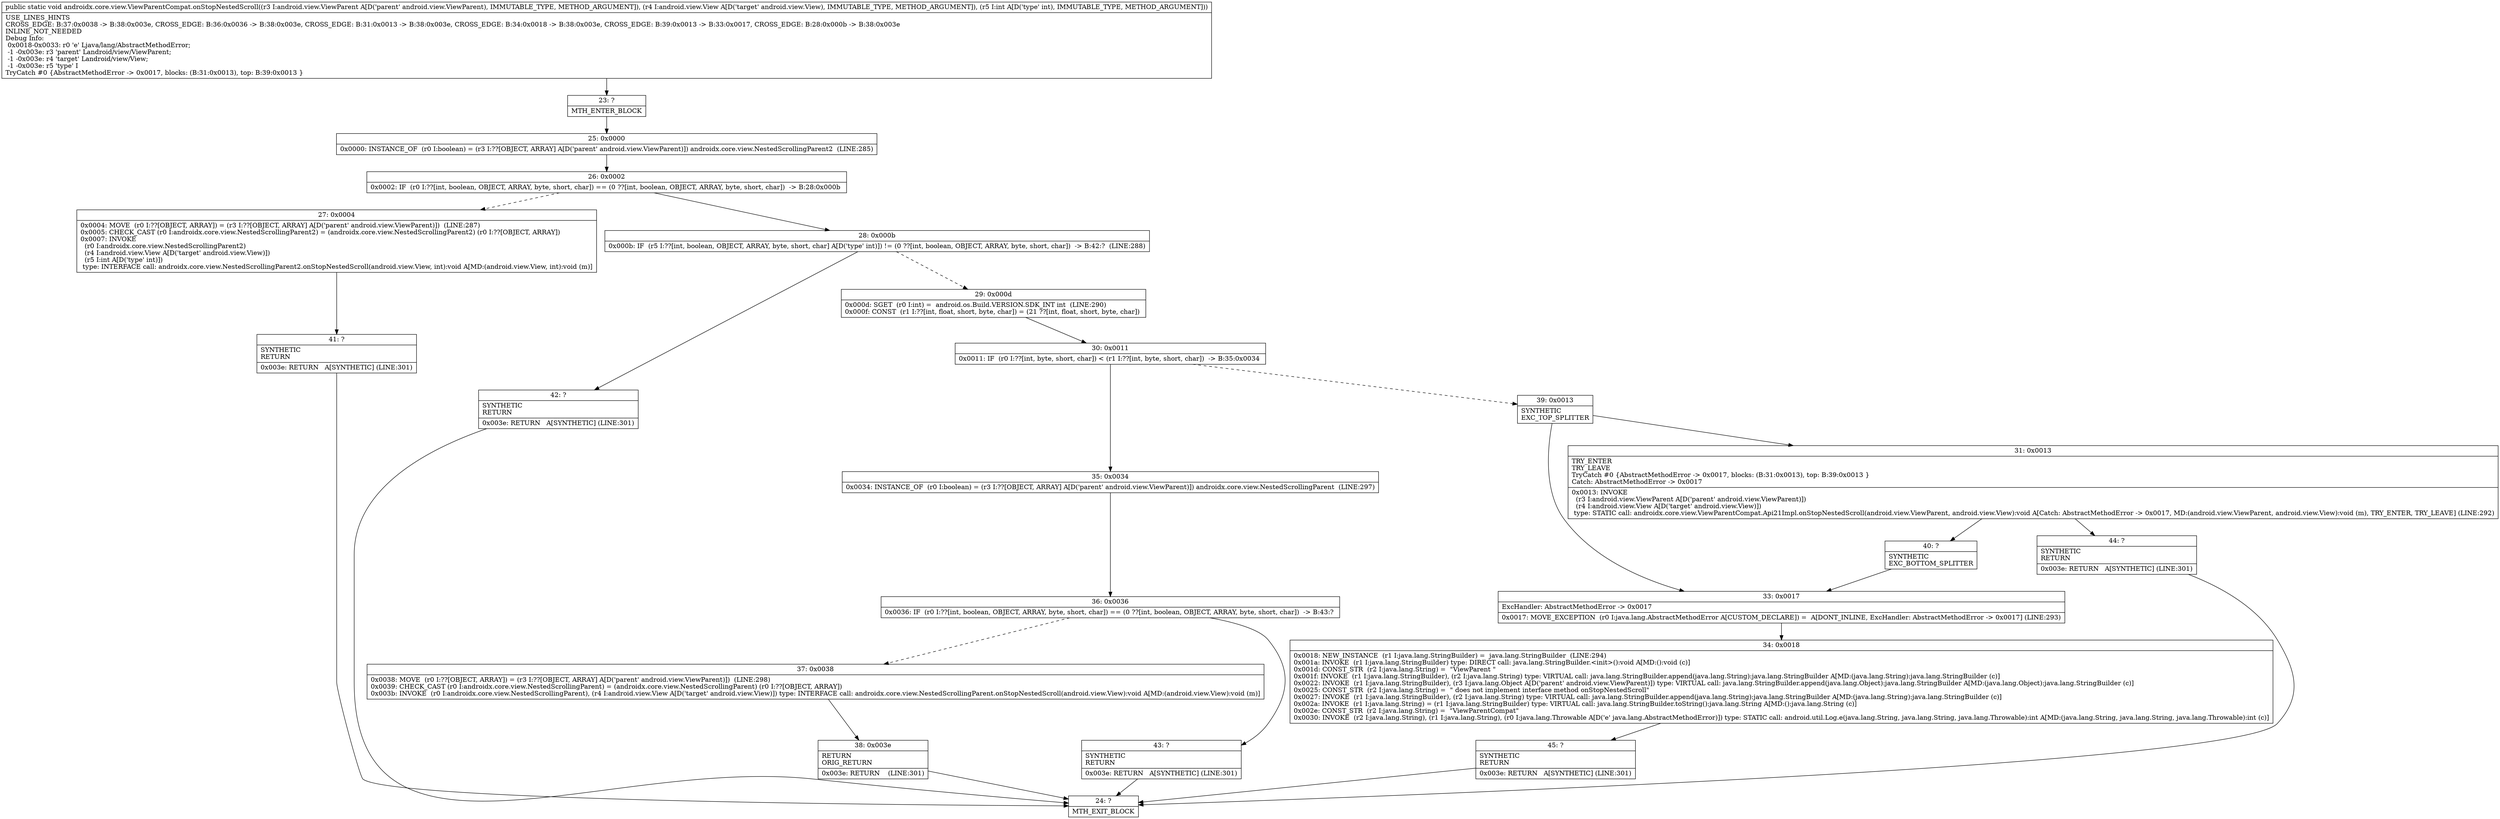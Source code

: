 digraph "CFG forandroidx.core.view.ViewParentCompat.onStopNestedScroll(Landroid\/view\/ViewParent;Landroid\/view\/View;I)V" {
Node_23 [shape=record,label="{23\:\ ?|MTH_ENTER_BLOCK\l}"];
Node_25 [shape=record,label="{25\:\ 0x0000|0x0000: INSTANCE_OF  (r0 I:boolean) = (r3 I:??[OBJECT, ARRAY] A[D('parent' android.view.ViewParent)]) androidx.core.view.NestedScrollingParent2  (LINE:285)\l}"];
Node_26 [shape=record,label="{26\:\ 0x0002|0x0002: IF  (r0 I:??[int, boolean, OBJECT, ARRAY, byte, short, char]) == (0 ??[int, boolean, OBJECT, ARRAY, byte, short, char])  \-\> B:28:0x000b \l}"];
Node_27 [shape=record,label="{27\:\ 0x0004|0x0004: MOVE  (r0 I:??[OBJECT, ARRAY]) = (r3 I:??[OBJECT, ARRAY] A[D('parent' android.view.ViewParent)])  (LINE:287)\l0x0005: CHECK_CAST (r0 I:androidx.core.view.NestedScrollingParent2) = (androidx.core.view.NestedScrollingParent2) (r0 I:??[OBJECT, ARRAY]) \l0x0007: INVOKE  \l  (r0 I:androidx.core.view.NestedScrollingParent2)\l  (r4 I:android.view.View A[D('target' android.view.View)])\l  (r5 I:int A[D('type' int)])\l type: INTERFACE call: androidx.core.view.NestedScrollingParent2.onStopNestedScroll(android.view.View, int):void A[MD:(android.view.View, int):void (m)]\l}"];
Node_41 [shape=record,label="{41\:\ ?|SYNTHETIC\lRETURN\l|0x003e: RETURN   A[SYNTHETIC] (LINE:301)\l}"];
Node_24 [shape=record,label="{24\:\ ?|MTH_EXIT_BLOCK\l}"];
Node_28 [shape=record,label="{28\:\ 0x000b|0x000b: IF  (r5 I:??[int, boolean, OBJECT, ARRAY, byte, short, char] A[D('type' int)]) != (0 ??[int, boolean, OBJECT, ARRAY, byte, short, char])  \-\> B:42:?  (LINE:288)\l}"];
Node_29 [shape=record,label="{29\:\ 0x000d|0x000d: SGET  (r0 I:int) =  android.os.Build.VERSION.SDK_INT int  (LINE:290)\l0x000f: CONST  (r1 I:??[int, float, short, byte, char]) = (21 ??[int, float, short, byte, char]) \l}"];
Node_30 [shape=record,label="{30\:\ 0x0011|0x0011: IF  (r0 I:??[int, byte, short, char]) \< (r1 I:??[int, byte, short, char])  \-\> B:35:0x0034 \l}"];
Node_35 [shape=record,label="{35\:\ 0x0034|0x0034: INSTANCE_OF  (r0 I:boolean) = (r3 I:??[OBJECT, ARRAY] A[D('parent' android.view.ViewParent)]) androidx.core.view.NestedScrollingParent  (LINE:297)\l}"];
Node_36 [shape=record,label="{36\:\ 0x0036|0x0036: IF  (r0 I:??[int, boolean, OBJECT, ARRAY, byte, short, char]) == (0 ??[int, boolean, OBJECT, ARRAY, byte, short, char])  \-\> B:43:? \l}"];
Node_37 [shape=record,label="{37\:\ 0x0038|0x0038: MOVE  (r0 I:??[OBJECT, ARRAY]) = (r3 I:??[OBJECT, ARRAY] A[D('parent' android.view.ViewParent)])  (LINE:298)\l0x0039: CHECK_CAST (r0 I:androidx.core.view.NestedScrollingParent) = (androidx.core.view.NestedScrollingParent) (r0 I:??[OBJECT, ARRAY]) \l0x003b: INVOKE  (r0 I:androidx.core.view.NestedScrollingParent), (r4 I:android.view.View A[D('target' android.view.View)]) type: INTERFACE call: androidx.core.view.NestedScrollingParent.onStopNestedScroll(android.view.View):void A[MD:(android.view.View):void (m)]\l}"];
Node_38 [shape=record,label="{38\:\ 0x003e|RETURN\lORIG_RETURN\l|0x003e: RETURN    (LINE:301)\l}"];
Node_43 [shape=record,label="{43\:\ ?|SYNTHETIC\lRETURN\l|0x003e: RETURN   A[SYNTHETIC] (LINE:301)\l}"];
Node_39 [shape=record,label="{39\:\ 0x0013|SYNTHETIC\lEXC_TOP_SPLITTER\l}"];
Node_31 [shape=record,label="{31\:\ 0x0013|TRY_ENTER\lTRY_LEAVE\lTryCatch #0 \{AbstractMethodError \-\> 0x0017, blocks: (B:31:0x0013), top: B:39:0x0013 \}\lCatch: AbstractMethodError \-\> 0x0017\l|0x0013: INVOKE  \l  (r3 I:android.view.ViewParent A[D('parent' android.view.ViewParent)])\l  (r4 I:android.view.View A[D('target' android.view.View)])\l type: STATIC call: androidx.core.view.ViewParentCompat.Api21Impl.onStopNestedScroll(android.view.ViewParent, android.view.View):void A[Catch: AbstractMethodError \-\> 0x0017, MD:(android.view.ViewParent, android.view.View):void (m), TRY_ENTER, TRY_LEAVE] (LINE:292)\l}"];
Node_40 [shape=record,label="{40\:\ ?|SYNTHETIC\lEXC_BOTTOM_SPLITTER\l}"];
Node_44 [shape=record,label="{44\:\ ?|SYNTHETIC\lRETURN\l|0x003e: RETURN   A[SYNTHETIC] (LINE:301)\l}"];
Node_33 [shape=record,label="{33\:\ 0x0017|ExcHandler: AbstractMethodError \-\> 0x0017\l|0x0017: MOVE_EXCEPTION  (r0 I:java.lang.AbstractMethodError A[CUSTOM_DECLARE]) =  A[DONT_INLINE, ExcHandler: AbstractMethodError \-\> 0x0017] (LINE:293)\l}"];
Node_34 [shape=record,label="{34\:\ 0x0018|0x0018: NEW_INSTANCE  (r1 I:java.lang.StringBuilder) =  java.lang.StringBuilder  (LINE:294)\l0x001a: INVOKE  (r1 I:java.lang.StringBuilder) type: DIRECT call: java.lang.StringBuilder.\<init\>():void A[MD:():void (c)]\l0x001d: CONST_STR  (r2 I:java.lang.String) =  \"ViewParent \" \l0x001f: INVOKE  (r1 I:java.lang.StringBuilder), (r2 I:java.lang.String) type: VIRTUAL call: java.lang.StringBuilder.append(java.lang.String):java.lang.StringBuilder A[MD:(java.lang.String):java.lang.StringBuilder (c)]\l0x0022: INVOKE  (r1 I:java.lang.StringBuilder), (r3 I:java.lang.Object A[D('parent' android.view.ViewParent)]) type: VIRTUAL call: java.lang.StringBuilder.append(java.lang.Object):java.lang.StringBuilder A[MD:(java.lang.Object):java.lang.StringBuilder (c)]\l0x0025: CONST_STR  (r2 I:java.lang.String) =  \" does not implement interface method onStopNestedScroll\" \l0x0027: INVOKE  (r1 I:java.lang.StringBuilder), (r2 I:java.lang.String) type: VIRTUAL call: java.lang.StringBuilder.append(java.lang.String):java.lang.StringBuilder A[MD:(java.lang.String):java.lang.StringBuilder (c)]\l0x002a: INVOKE  (r1 I:java.lang.String) = (r1 I:java.lang.StringBuilder) type: VIRTUAL call: java.lang.StringBuilder.toString():java.lang.String A[MD:():java.lang.String (c)]\l0x002e: CONST_STR  (r2 I:java.lang.String) =  \"ViewParentCompat\" \l0x0030: INVOKE  (r2 I:java.lang.String), (r1 I:java.lang.String), (r0 I:java.lang.Throwable A[D('e' java.lang.AbstractMethodError)]) type: STATIC call: android.util.Log.e(java.lang.String, java.lang.String, java.lang.Throwable):int A[MD:(java.lang.String, java.lang.String, java.lang.Throwable):int (c)]\l}"];
Node_45 [shape=record,label="{45\:\ ?|SYNTHETIC\lRETURN\l|0x003e: RETURN   A[SYNTHETIC] (LINE:301)\l}"];
Node_42 [shape=record,label="{42\:\ ?|SYNTHETIC\lRETURN\l|0x003e: RETURN   A[SYNTHETIC] (LINE:301)\l}"];
MethodNode[shape=record,label="{public static void androidx.core.view.ViewParentCompat.onStopNestedScroll((r3 I:android.view.ViewParent A[D('parent' android.view.ViewParent), IMMUTABLE_TYPE, METHOD_ARGUMENT]), (r4 I:android.view.View A[D('target' android.view.View), IMMUTABLE_TYPE, METHOD_ARGUMENT]), (r5 I:int A[D('type' int), IMMUTABLE_TYPE, METHOD_ARGUMENT]))  | USE_LINES_HINTS\lCROSS_EDGE: B:37:0x0038 \-\> B:38:0x003e, CROSS_EDGE: B:36:0x0036 \-\> B:38:0x003e, CROSS_EDGE: B:31:0x0013 \-\> B:38:0x003e, CROSS_EDGE: B:34:0x0018 \-\> B:38:0x003e, CROSS_EDGE: B:39:0x0013 \-\> B:33:0x0017, CROSS_EDGE: B:28:0x000b \-\> B:38:0x003e\lINLINE_NOT_NEEDED\lDebug Info:\l  0x0018\-0x0033: r0 'e' Ljava\/lang\/AbstractMethodError;\l  \-1 \-0x003e: r3 'parent' Landroid\/view\/ViewParent;\l  \-1 \-0x003e: r4 'target' Landroid\/view\/View;\l  \-1 \-0x003e: r5 'type' I\lTryCatch #0 \{AbstractMethodError \-\> 0x0017, blocks: (B:31:0x0013), top: B:39:0x0013 \}\l}"];
MethodNode -> Node_23;Node_23 -> Node_25;
Node_25 -> Node_26;
Node_26 -> Node_27[style=dashed];
Node_26 -> Node_28;
Node_27 -> Node_41;
Node_41 -> Node_24;
Node_28 -> Node_29[style=dashed];
Node_28 -> Node_42;
Node_29 -> Node_30;
Node_30 -> Node_35;
Node_30 -> Node_39[style=dashed];
Node_35 -> Node_36;
Node_36 -> Node_37[style=dashed];
Node_36 -> Node_43;
Node_37 -> Node_38;
Node_38 -> Node_24;
Node_43 -> Node_24;
Node_39 -> Node_31;
Node_39 -> Node_33;
Node_31 -> Node_40;
Node_31 -> Node_44;
Node_40 -> Node_33;
Node_44 -> Node_24;
Node_33 -> Node_34;
Node_34 -> Node_45;
Node_45 -> Node_24;
Node_42 -> Node_24;
}

